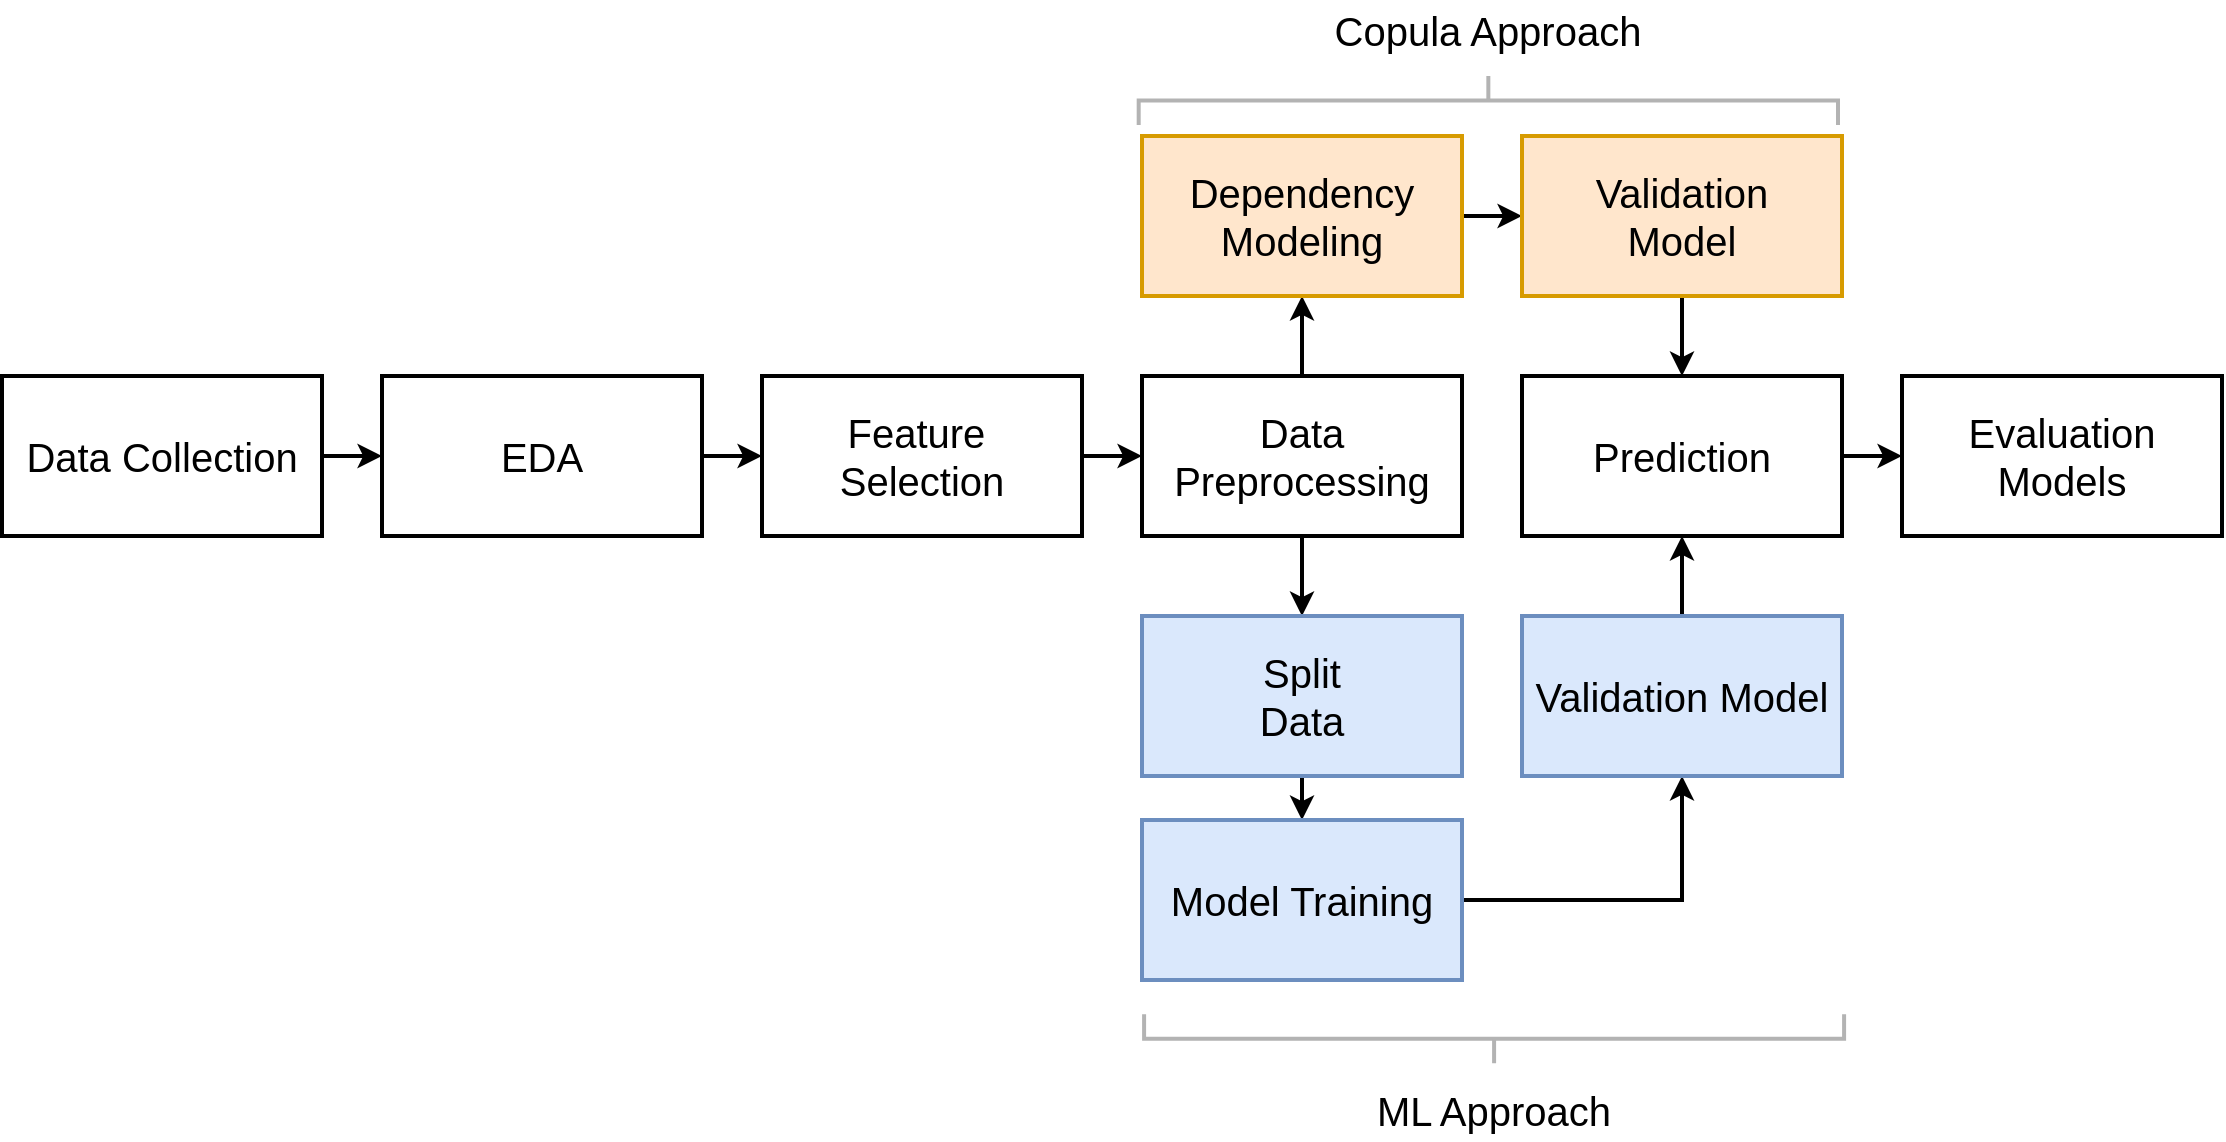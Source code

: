 <mxfile version="24.7.17">
  <diagram id="C5RBs43oDa-KdzZeNtuy" name="Page-1">
    <mxGraphModel dx="3546" dy="1302" grid="1" gridSize="10" guides="1" tooltips="1" connect="1" arrows="1" fold="1" page="1" pageScale="1" pageWidth="1169" pageHeight="827" math="0" shadow="0">
      <root>
        <mxCell id="WIyWlLk6GJQsqaUBKTNV-0" />
        <mxCell id="WIyWlLk6GJQsqaUBKTNV-1" parent="WIyWlLk6GJQsqaUBKTNV-0" />
        <mxCell id="Xng1pRIdibVuhaVN_rS9-64" style="edgeStyle=orthogonalEdgeStyle;rounded=0;orthogonalLoop=1;jettySize=auto;html=1;exitX=1;exitY=0.5;exitDx=0;exitDy=0;entryX=0;entryY=0.5;entryDx=0;entryDy=0;fontSize=20;strokeWidth=2;" parent="WIyWlLk6GJQsqaUBKTNV-1" source="Xng1pRIdibVuhaVN_rS9-54" target="Xng1pRIdibVuhaVN_rS9-55" edge="1">
          <mxGeometry relative="1" as="geometry" />
        </mxCell>
        <mxCell id="Xng1pRIdibVuhaVN_rS9-54" value="&lt;span style=&quot;font-size: 20px;&quot;&gt;Data Collection&lt;/span&gt;" style="rounded=0;whiteSpace=wrap;html=1;fontSize=20;strokeWidth=2;" parent="WIyWlLk6GJQsqaUBKTNV-1" vertex="1">
          <mxGeometry y="278" width="160" height="80" as="geometry" />
        </mxCell>
        <mxCell id="Xng1pRIdibVuhaVN_rS9-65" style="edgeStyle=orthogonalEdgeStyle;rounded=0;orthogonalLoop=1;jettySize=auto;html=1;exitX=1;exitY=0.5;exitDx=0;exitDy=0;entryX=0;entryY=0.5;entryDx=0;entryDy=0;fontSize=20;strokeWidth=2;" parent="WIyWlLk6GJQsqaUBKTNV-1" source="Xng1pRIdibVuhaVN_rS9-55" target="Xng1pRIdibVuhaVN_rS9-56" edge="1">
          <mxGeometry relative="1" as="geometry" />
        </mxCell>
        <mxCell id="Xng1pRIdibVuhaVN_rS9-55" value="&lt;span style=&quot;font-size: 20px;&quot;&gt;EDA&lt;/span&gt;" style="rounded=0;whiteSpace=wrap;html=1;fontSize=20;strokeWidth=2;" parent="WIyWlLk6GJQsqaUBKTNV-1" vertex="1">
          <mxGeometry x="190" y="278" width="160" height="80" as="geometry" />
        </mxCell>
        <mxCell id="Xng1pRIdibVuhaVN_rS9-66" style="edgeStyle=orthogonalEdgeStyle;rounded=0;orthogonalLoop=1;jettySize=auto;html=1;exitX=1;exitY=0.5;exitDx=0;exitDy=0;entryX=0;entryY=0.5;entryDx=0;entryDy=0;fontSize=20;strokeWidth=2;" parent="WIyWlLk6GJQsqaUBKTNV-1" source="Xng1pRIdibVuhaVN_rS9-56" target="Xng1pRIdibVuhaVN_rS9-57" edge="1">
          <mxGeometry relative="1" as="geometry" />
        </mxCell>
        <mxCell id="Xng1pRIdibVuhaVN_rS9-56" value="&lt;span style=&quot;font-size: 20px;&quot;&gt;Feature&amp;nbsp;&lt;/span&gt;&lt;div style=&quot;font-size: 20px;&quot;&gt;Selection&lt;/div&gt;" style="rounded=0;whiteSpace=wrap;html=1;fontSize=20;strokeWidth=2;" parent="WIyWlLk6GJQsqaUBKTNV-1" vertex="1">
          <mxGeometry x="380" y="278" width="160" height="80" as="geometry" />
        </mxCell>
        <mxCell id="Xng1pRIdibVuhaVN_rS9-67" style="edgeStyle=orthogonalEdgeStyle;rounded=0;orthogonalLoop=1;jettySize=auto;html=1;exitX=0.5;exitY=0;exitDx=0;exitDy=0;entryX=0.5;entryY=1;entryDx=0;entryDy=0;fontSize=20;strokeWidth=2;" parent="WIyWlLk6GJQsqaUBKTNV-1" source="Xng1pRIdibVuhaVN_rS9-57" target="Xng1pRIdibVuhaVN_rS9-59" edge="1">
          <mxGeometry relative="1" as="geometry" />
        </mxCell>
        <mxCell id="Xng1pRIdibVuhaVN_rS9-69" style="edgeStyle=orthogonalEdgeStyle;rounded=0;orthogonalLoop=1;jettySize=auto;html=1;exitX=0.5;exitY=1;exitDx=0;exitDy=0;entryX=0.5;entryY=0;entryDx=0;entryDy=0;fontSize=20;strokeWidth=2;" parent="WIyWlLk6GJQsqaUBKTNV-1" source="Xng1pRIdibVuhaVN_rS9-57" target="Xng1pRIdibVuhaVN_rS9-58" edge="1">
          <mxGeometry relative="1" as="geometry" />
        </mxCell>
        <mxCell id="Xng1pRIdibVuhaVN_rS9-57" value="&lt;span style=&quot;font-size: 20px;&quot;&gt;Data Preprocessing&lt;/span&gt;" style="rounded=0;whiteSpace=wrap;html=1;fontSize=20;strokeWidth=2;" parent="WIyWlLk6GJQsqaUBKTNV-1" vertex="1">
          <mxGeometry x="570" y="278" width="160" height="80" as="geometry" />
        </mxCell>
        <mxCell id="9rsKFqSAt96byaoKRool-4" style="edgeStyle=orthogonalEdgeStyle;rounded=0;orthogonalLoop=1;jettySize=auto;html=1;exitX=0.5;exitY=1;exitDx=0;exitDy=0;entryX=0.5;entryY=0;entryDx=0;entryDy=0;strokeWidth=2;" edge="1" parent="WIyWlLk6GJQsqaUBKTNV-1" source="Xng1pRIdibVuhaVN_rS9-58" target="Xng1pRIdibVuhaVN_rS9-62">
          <mxGeometry relative="1" as="geometry" />
        </mxCell>
        <mxCell id="Xng1pRIdibVuhaVN_rS9-58" value="&lt;span style=&quot;font-size: 20px;&quot;&gt;Split&lt;/span&gt;&lt;div style=&quot;font-size: 20px;&quot;&gt;Data&lt;/div&gt;" style="rounded=0;whiteSpace=wrap;html=1;fontSize=20;strokeWidth=2;fillColor=#dae8fc;strokeColor=#6c8ebf;" parent="WIyWlLk6GJQsqaUBKTNV-1" vertex="1">
          <mxGeometry x="570" y="398" width="160" height="80" as="geometry" />
        </mxCell>
        <mxCell id="Xng1pRIdibVuhaVN_rS9-68" style="edgeStyle=orthogonalEdgeStyle;rounded=0;orthogonalLoop=1;jettySize=auto;html=1;exitX=1;exitY=0.5;exitDx=0;exitDy=0;entryX=0;entryY=0.5;entryDx=0;entryDy=0;fontSize=20;strokeWidth=2;" parent="WIyWlLk6GJQsqaUBKTNV-1" source="Xng1pRIdibVuhaVN_rS9-59" target="Xng1pRIdibVuhaVN_rS9-60" edge="1">
          <mxGeometry relative="1" as="geometry" />
        </mxCell>
        <mxCell id="Xng1pRIdibVuhaVN_rS9-59" value="&lt;span style=&quot;font-size: 20px;&quot;&gt;Dependency&lt;/span&gt;&lt;div style=&quot;font-size: 20px;&quot;&gt;Modeling&lt;/div&gt;" style="rounded=0;whiteSpace=wrap;html=1;fontSize=20;strokeWidth=2;fillColor=#ffe6cc;strokeColor=#d79b00;" parent="WIyWlLk6GJQsqaUBKTNV-1" vertex="1">
          <mxGeometry x="570" y="158" width="160" height="80" as="geometry" />
        </mxCell>
        <mxCell id="9rsKFqSAt96byaoKRool-6" style="edgeStyle=orthogonalEdgeStyle;rounded=0;orthogonalLoop=1;jettySize=auto;html=1;exitX=0.5;exitY=1;exitDx=0;exitDy=0;entryX=0.5;entryY=0;entryDx=0;entryDy=0;strokeWidth=2;" edge="1" parent="WIyWlLk6GJQsqaUBKTNV-1" source="Xng1pRIdibVuhaVN_rS9-60" target="Xng1pRIdibVuhaVN_rS9-61">
          <mxGeometry relative="1" as="geometry" />
        </mxCell>
        <mxCell id="Xng1pRIdibVuhaVN_rS9-60" value="&lt;span style=&quot;font-size: 20px;&quot;&gt;Validation&lt;/span&gt;&lt;div style=&quot;font-size: 20px;&quot;&gt;Model&lt;/div&gt;" style="rounded=0;whiteSpace=wrap;html=1;fontSize=20;strokeWidth=2;fillColor=#ffe6cc;strokeColor=#d79b00;" parent="WIyWlLk6GJQsqaUBKTNV-1" vertex="1">
          <mxGeometry x="760" y="158" width="160" height="80" as="geometry" />
        </mxCell>
        <mxCell id="9rsKFqSAt96byaoKRool-1" style="edgeStyle=orthogonalEdgeStyle;rounded=0;orthogonalLoop=1;jettySize=auto;html=1;exitX=1;exitY=0.5;exitDx=0;exitDy=0;entryX=0;entryY=0.5;entryDx=0;entryDy=0;strokeWidth=2;" edge="1" parent="WIyWlLk6GJQsqaUBKTNV-1" source="Xng1pRIdibVuhaVN_rS9-61" target="9rsKFqSAt96byaoKRool-0">
          <mxGeometry relative="1" as="geometry" />
        </mxCell>
        <mxCell id="Xng1pRIdibVuhaVN_rS9-61" value="&lt;span style=&quot;font-size: 20px;&quot;&gt;Prediction&lt;/span&gt;" style="rounded=0;whiteSpace=wrap;html=1;fontSize=20;strokeWidth=2;" parent="WIyWlLk6GJQsqaUBKTNV-1" vertex="1">
          <mxGeometry x="760" y="278" width="160" height="80" as="geometry" />
        </mxCell>
        <mxCell id="9rsKFqSAt96byaoKRool-5" style="edgeStyle=orthogonalEdgeStyle;rounded=0;orthogonalLoop=1;jettySize=auto;html=1;exitX=1;exitY=0.5;exitDx=0;exitDy=0;entryX=0.5;entryY=1;entryDx=0;entryDy=0;strokeWidth=2;" edge="1" parent="WIyWlLk6GJQsqaUBKTNV-1" source="Xng1pRIdibVuhaVN_rS9-62" target="Xng1pRIdibVuhaVN_rS9-63">
          <mxGeometry relative="1" as="geometry" />
        </mxCell>
        <mxCell id="Xng1pRIdibVuhaVN_rS9-62" value="&lt;span style=&quot;font-size: 20px;&quot;&gt;Model Training&lt;/span&gt;" style="rounded=0;whiteSpace=wrap;html=1;fontSize=20;strokeWidth=2;fillColor=#dae8fc;strokeColor=#6c8ebf;" parent="WIyWlLk6GJQsqaUBKTNV-1" vertex="1">
          <mxGeometry x="570" y="500" width="160" height="80" as="geometry" />
        </mxCell>
        <mxCell id="Xng1pRIdibVuhaVN_rS9-72" style="edgeStyle=orthogonalEdgeStyle;rounded=0;orthogonalLoop=1;jettySize=auto;html=1;exitX=0.5;exitY=0;exitDx=0;exitDy=0;entryX=0.5;entryY=1;entryDx=0;entryDy=0;fontSize=20;strokeWidth=2;" parent="WIyWlLk6GJQsqaUBKTNV-1" source="Xng1pRIdibVuhaVN_rS9-63" target="Xng1pRIdibVuhaVN_rS9-61" edge="1">
          <mxGeometry relative="1" as="geometry" />
        </mxCell>
        <mxCell id="Xng1pRIdibVuhaVN_rS9-63" value="&lt;span style=&quot;font-size: 20px;&quot;&gt;Validation Model&lt;/span&gt;" style="rounded=0;whiteSpace=wrap;html=1;fontSize=20;strokeWidth=2;fillColor=#dae8fc;strokeColor=#6c8ebf;" parent="WIyWlLk6GJQsqaUBKTNV-1" vertex="1">
          <mxGeometry x="760" y="398" width="160" height="80" as="geometry" />
        </mxCell>
        <mxCell id="wX0jc36ysRBeBsAULj1M-0" value="&lt;font style=&quot;font-size: 20px;&quot;&gt;Copula Approach&lt;/font&gt;" style="text;html=1;align=center;verticalAlign=middle;whiteSpace=wrap;rounded=0;" parent="WIyWlLk6GJQsqaUBKTNV-1" vertex="1">
          <mxGeometry x="648.17" y="90" width="190" height="30" as="geometry" />
        </mxCell>
        <mxCell id="wX0jc36ysRBeBsAULj1M-1" value="&lt;font style=&quot;font-size: 20px;&quot;&gt;ML Approach&lt;/font&gt;" style="text;html=1;align=center;verticalAlign=middle;whiteSpace=wrap;rounded=0;" parent="WIyWlLk6GJQsqaUBKTNV-1" vertex="1">
          <mxGeometry x="651.05" y="630" width="190" height="30" as="geometry" />
        </mxCell>
        <mxCell id="wX0jc36ysRBeBsAULj1M-2" value="" style="strokeWidth=2;html=1;shape=mxgraph.flowchart.annotation_2;align=left;labelPosition=right;pointerEvents=1;rotation=-90;strokeColor=#B3B3B3;" parent="WIyWlLk6GJQsqaUBKTNV-1" vertex="1">
          <mxGeometry x="733.8" y="434.37" width="24.5" height="350" as="geometry" />
        </mxCell>
        <mxCell id="wX0jc36ysRBeBsAULj1M-3" value="" style="strokeWidth=2;html=1;shape=mxgraph.flowchart.annotation_2;align=left;labelPosition=right;pointerEvents=1;rotation=90;fontColor=#000000;strokeColor=#B3B3B3;" parent="WIyWlLk6GJQsqaUBKTNV-1" vertex="1">
          <mxGeometry x="730.92" y="-34.58" width="24.5" height="349.66" as="geometry" />
        </mxCell>
        <mxCell id="9rsKFqSAt96byaoKRool-0" value="&lt;span style=&quot;font-size: 20px;&quot;&gt;Evaluation Models&lt;/span&gt;" style="rounded=0;whiteSpace=wrap;html=1;fontSize=20;strokeWidth=2;" vertex="1" parent="WIyWlLk6GJQsqaUBKTNV-1">
          <mxGeometry x="950" y="278" width="160" height="80" as="geometry" />
        </mxCell>
      </root>
    </mxGraphModel>
  </diagram>
</mxfile>
